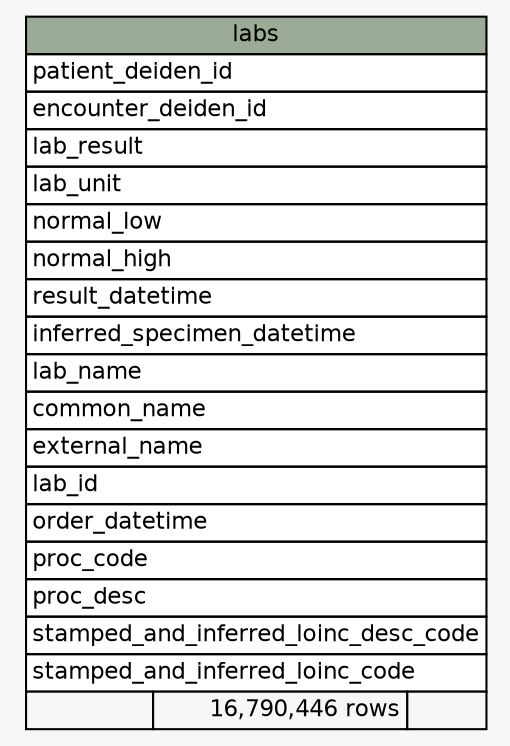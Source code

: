 // dot 2.38.0 on Linux 4.15.0-34-generic
// SchemaSpy rev 590
digraph "labs" {
  graph [
    rankdir="RL"
    bgcolor="#f7f7f7"
    nodesep="0.18"
    ranksep="0.46"
    fontname="Helvetica"
    fontsize="11"
  ];
  node [
    fontname="Helvetica"
    fontsize="11"
    shape="plaintext"
  ];
  edge [
    arrowsize="0.8"
  ];
  "labs" [
    label=<
    <TABLE BORDER="0" CELLBORDER="1" CELLSPACING="0" BGCOLOR="#ffffff">
      <TR><TD COLSPAN="3" BGCOLOR="#9bab96" ALIGN="CENTER">labs</TD></TR>
      <TR><TD PORT="patient_deiden_id" COLSPAN="3" ALIGN="LEFT">patient_deiden_id</TD></TR>
      <TR><TD PORT="encounter_deiden_id" COLSPAN="3" ALIGN="LEFT">encounter_deiden_id</TD></TR>
      <TR><TD PORT="lab_result" COLSPAN="3" ALIGN="LEFT">lab_result</TD></TR>
      <TR><TD PORT="lab_unit" COLSPAN="3" ALIGN="LEFT">lab_unit</TD></TR>
      <TR><TD PORT="normal_low" COLSPAN="3" ALIGN="LEFT">normal_low</TD></TR>
      <TR><TD PORT="normal_high" COLSPAN="3" ALIGN="LEFT">normal_high</TD></TR>
      <TR><TD PORT="result_datetime" COLSPAN="3" ALIGN="LEFT">result_datetime</TD></TR>
      <TR><TD PORT="inferred_specimen_datetime" COLSPAN="3" ALIGN="LEFT">inferred_specimen_datetime</TD></TR>
      <TR><TD PORT="lab_name" COLSPAN="3" ALIGN="LEFT">lab_name</TD></TR>
      <TR><TD PORT="common_name" COLSPAN="3" ALIGN="LEFT">common_name</TD></TR>
      <TR><TD PORT="external_name" COLSPAN="3" ALIGN="LEFT">external_name</TD></TR>
      <TR><TD PORT="lab_id" COLSPAN="3" ALIGN="LEFT">lab_id</TD></TR>
      <TR><TD PORT="order_datetime" COLSPAN="3" ALIGN="LEFT">order_datetime</TD></TR>
      <TR><TD PORT="proc_code" COLSPAN="3" ALIGN="LEFT">proc_code</TD></TR>
      <TR><TD PORT="proc_desc" COLSPAN="3" ALIGN="LEFT">proc_desc</TD></TR>
      <TR><TD PORT="stamped_and_inferred_loinc_desc_code" COLSPAN="3" ALIGN="LEFT">stamped_and_inferred_loinc_desc_code</TD></TR>
      <TR><TD PORT="stamped_and_inferred_loinc_code" COLSPAN="3" ALIGN="LEFT">stamped_and_inferred_loinc_code</TD></TR>
      <TR><TD ALIGN="LEFT" BGCOLOR="#f7f7f7">  </TD><TD ALIGN="RIGHT" BGCOLOR="#f7f7f7">16,790,446 rows</TD><TD ALIGN="RIGHT" BGCOLOR="#f7f7f7">  </TD></TR>
    </TABLE>>
    URL="tables/labs.html"
    tooltip="labs"
  ];
}
